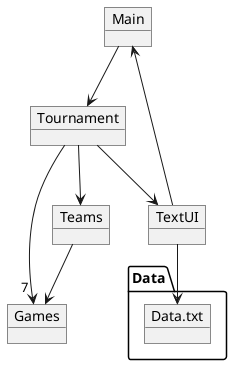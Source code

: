 @startuml
object Data.txt
object Main
object Tournament
object Games
object Teams
object TextUI

 Main --> Tournament
 Tournament --> "7 " Games
 Tournament --> Teams
 Tournament --> TextUI
 Teams --> Games
 TextUI --> Data.txt
 TextUI --> Main
@enduml
